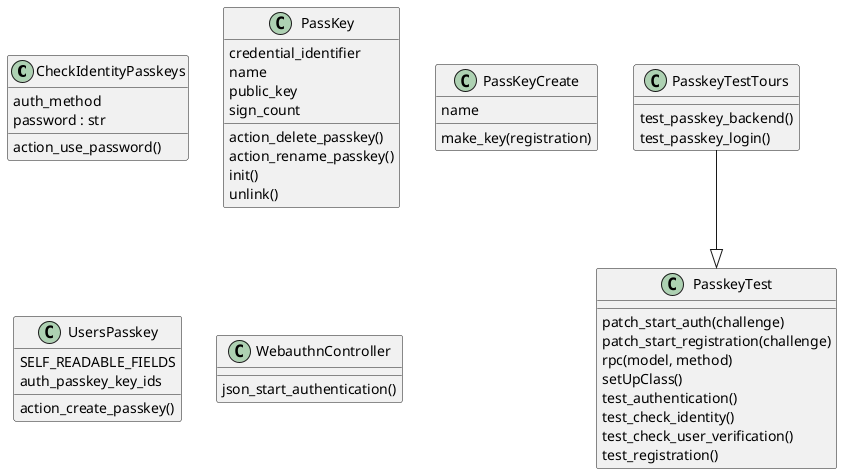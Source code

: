 @startuml classes_auth_passkey
set namespaceSeparator none
class "CheckIdentityPasskeys" as odoo_src.odoo.addons.auth_passkey.models.res_users_identitycheck.CheckIdentityPasskeys {
  auth_method
  password : str
  action_use_password()
}
class "PassKey" as odoo_src.odoo.addons.auth_passkey.models.auth_passkey_key.PassKey {
  credential_identifier
  name
  public_key
  sign_count
  action_delete_passkey()
  action_rename_passkey()
  init()
  unlink()
}
class "PassKeyCreate" as odoo_src.odoo.addons.auth_passkey.models.auth_passkey_key.PassKeyCreate {
  name
  make_key(registration)
}
class "PasskeyTest" as odoo_src.odoo.addons.auth_passkey.tests.test_passkey_demo.PasskeyTest {
  patch_start_auth(challenge)
  patch_start_registration(challenge)
  rpc(model, method)
  setUpClass()
  test_authentication()
  test_check_identity()
  test_check_user_verification()
  test_registration()
}
class "PasskeyTestTours" as odoo_src.odoo.addons.auth_passkey.tests.test_passkey_demo.PasskeyTestTours {
  test_passkey_backend()
  test_passkey_login()
}
class "UsersPasskey" as odoo_src.odoo.addons.auth_passkey.models.res_users.UsersPasskey {
  SELF_READABLE_FIELDS
  auth_passkey_key_ids
  action_create_passkey()
}
class "WebauthnController" as odoo_src.odoo.addons.auth_passkey.controllers.main.WebauthnController {
  json_start_authentication()
}
odoo_src.odoo.addons.auth_passkey.tests.test_passkey_demo.PasskeyTestTours --|> odoo_src.odoo.addons.auth_passkey.tests.test_passkey_demo.PasskeyTest
@enduml
